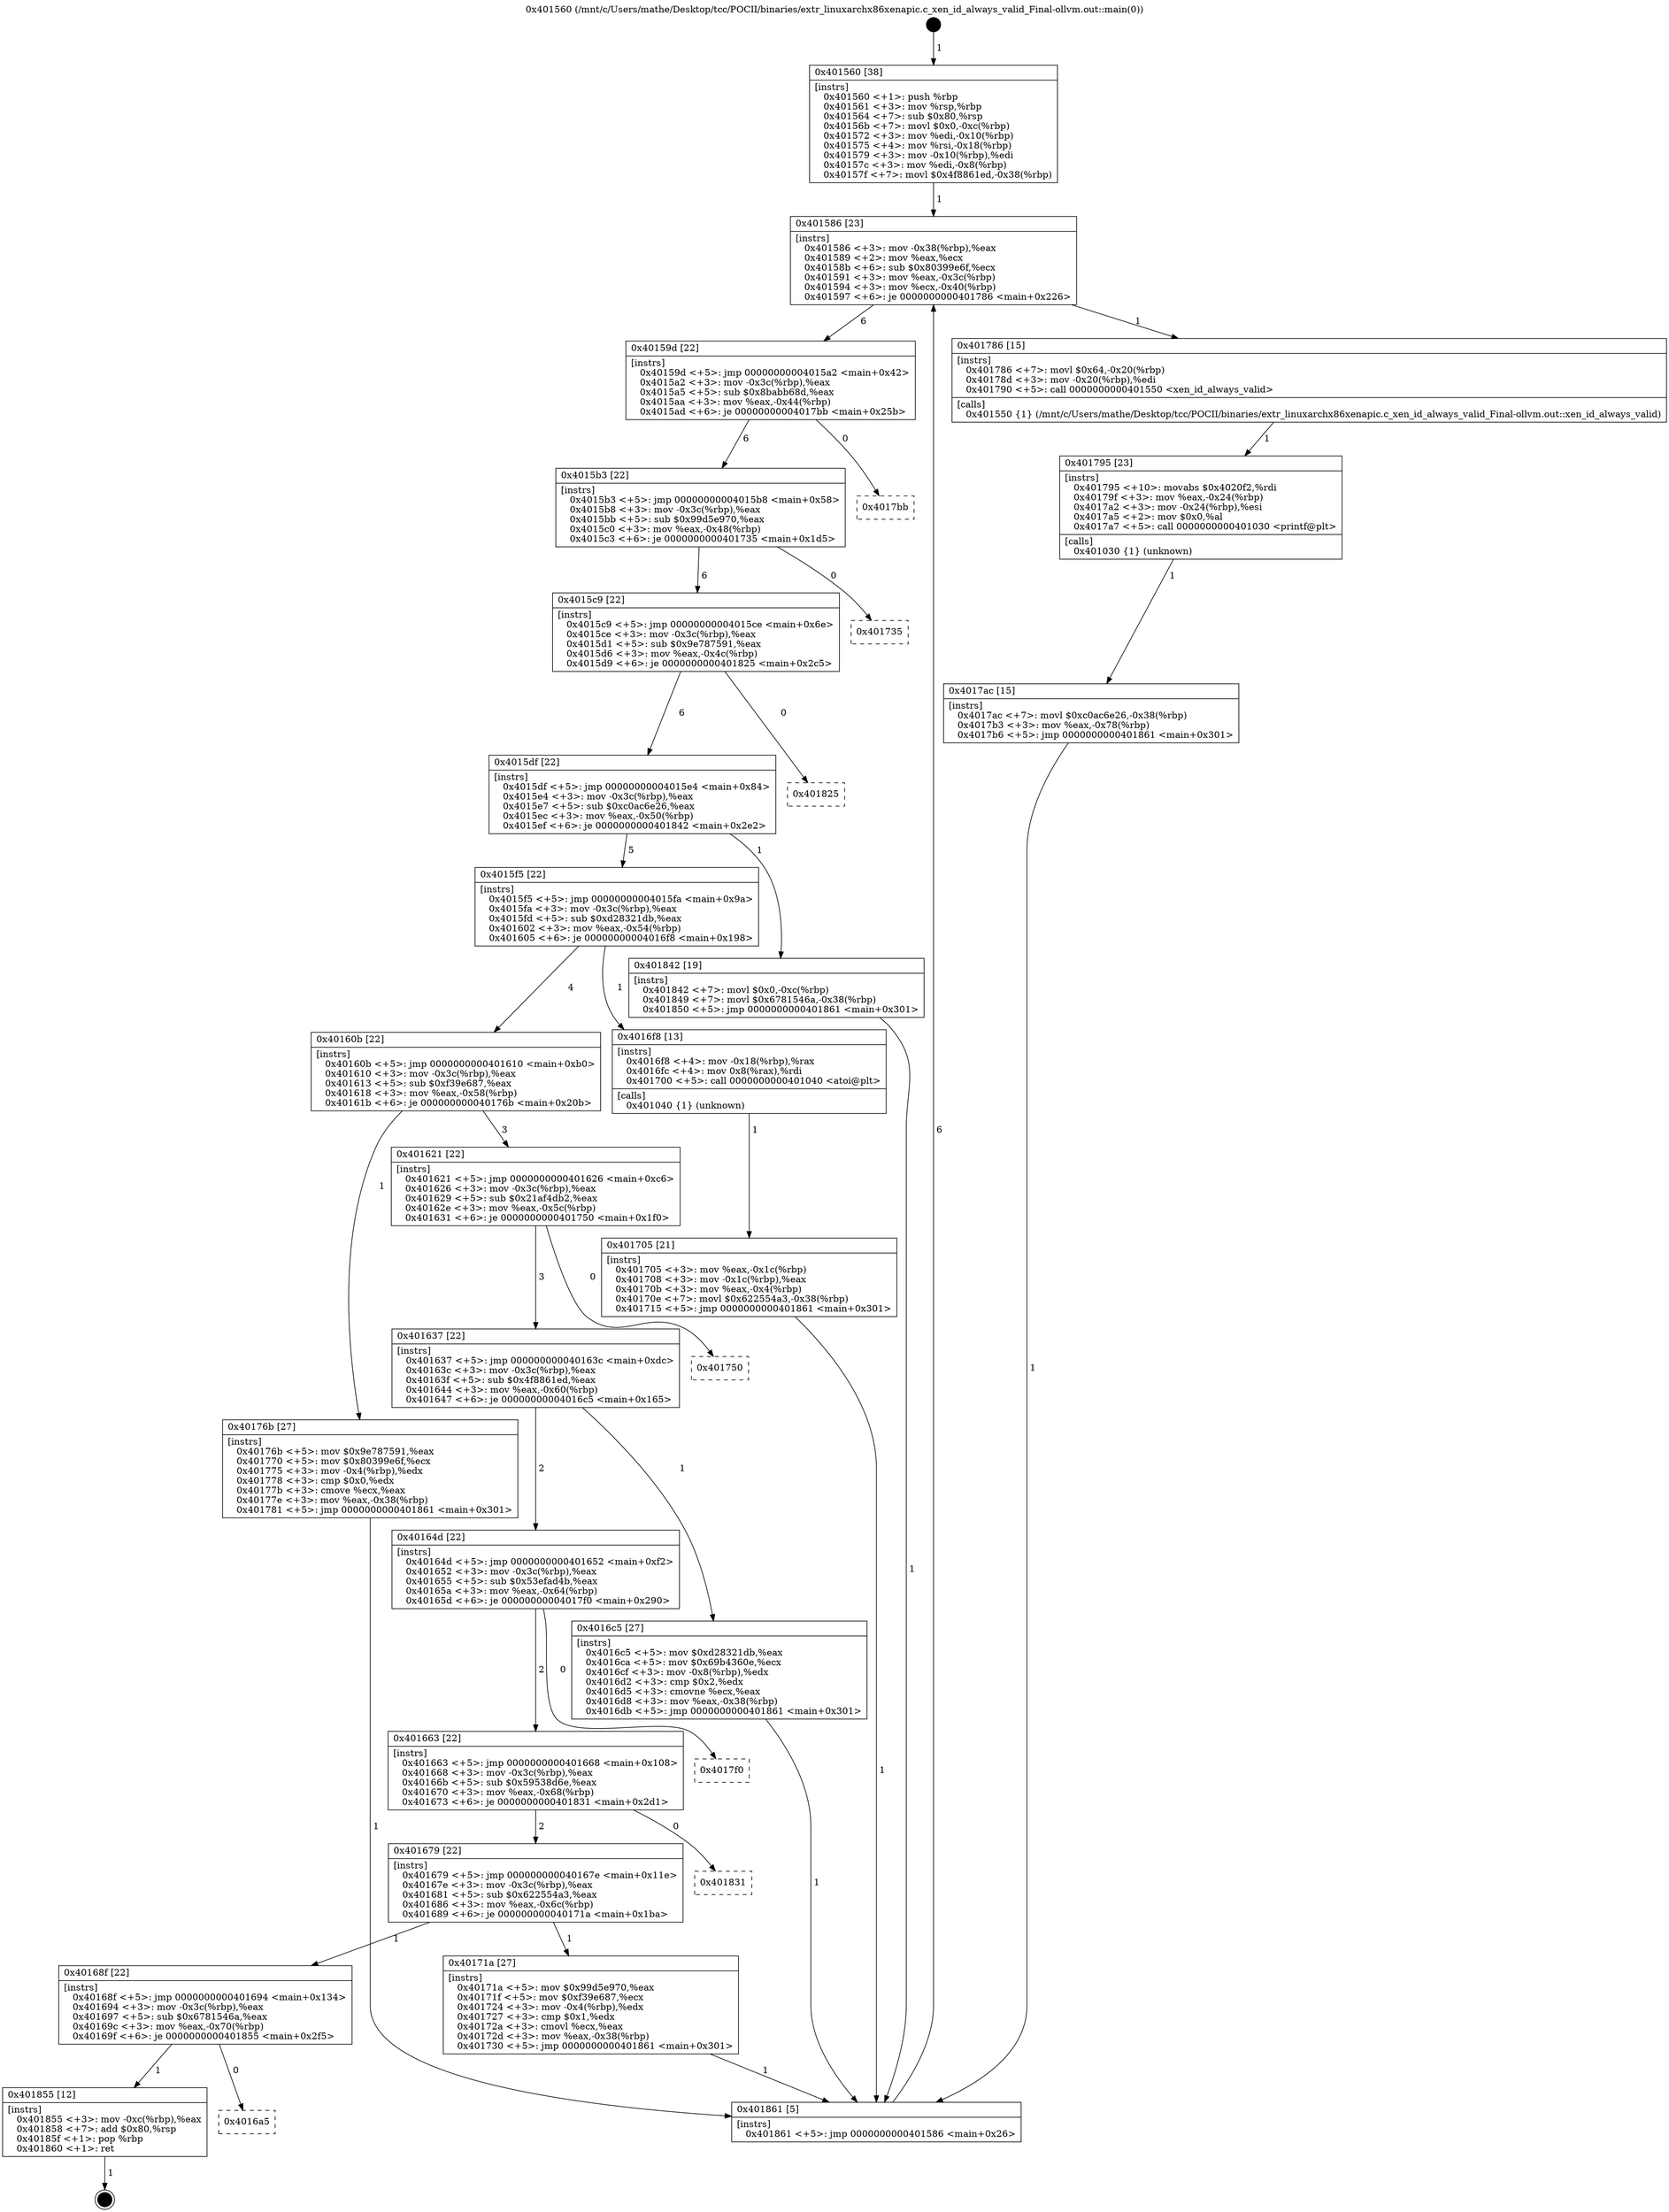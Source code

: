 digraph "0x401560" {
  label = "0x401560 (/mnt/c/Users/mathe/Desktop/tcc/POCII/binaries/extr_linuxarchx86xenapic.c_xen_id_always_valid_Final-ollvm.out::main(0))"
  labelloc = "t"
  node[shape=record]

  Entry [label="",width=0.3,height=0.3,shape=circle,fillcolor=black,style=filled]
  "0x401586" [label="{
     0x401586 [23]\l
     | [instrs]\l
     &nbsp;&nbsp;0x401586 \<+3\>: mov -0x38(%rbp),%eax\l
     &nbsp;&nbsp;0x401589 \<+2\>: mov %eax,%ecx\l
     &nbsp;&nbsp;0x40158b \<+6\>: sub $0x80399e6f,%ecx\l
     &nbsp;&nbsp;0x401591 \<+3\>: mov %eax,-0x3c(%rbp)\l
     &nbsp;&nbsp;0x401594 \<+3\>: mov %ecx,-0x40(%rbp)\l
     &nbsp;&nbsp;0x401597 \<+6\>: je 0000000000401786 \<main+0x226\>\l
  }"]
  "0x401786" [label="{
     0x401786 [15]\l
     | [instrs]\l
     &nbsp;&nbsp;0x401786 \<+7\>: movl $0x64,-0x20(%rbp)\l
     &nbsp;&nbsp;0x40178d \<+3\>: mov -0x20(%rbp),%edi\l
     &nbsp;&nbsp;0x401790 \<+5\>: call 0000000000401550 \<xen_id_always_valid\>\l
     | [calls]\l
     &nbsp;&nbsp;0x401550 \{1\} (/mnt/c/Users/mathe/Desktop/tcc/POCII/binaries/extr_linuxarchx86xenapic.c_xen_id_always_valid_Final-ollvm.out::xen_id_always_valid)\l
  }"]
  "0x40159d" [label="{
     0x40159d [22]\l
     | [instrs]\l
     &nbsp;&nbsp;0x40159d \<+5\>: jmp 00000000004015a2 \<main+0x42\>\l
     &nbsp;&nbsp;0x4015a2 \<+3\>: mov -0x3c(%rbp),%eax\l
     &nbsp;&nbsp;0x4015a5 \<+5\>: sub $0x8babb68d,%eax\l
     &nbsp;&nbsp;0x4015aa \<+3\>: mov %eax,-0x44(%rbp)\l
     &nbsp;&nbsp;0x4015ad \<+6\>: je 00000000004017bb \<main+0x25b\>\l
  }"]
  Exit [label="",width=0.3,height=0.3,shape=circle,fillcolor=black,style=filled,peripheries=2]
  "0x4017bb" [label="{
     0x4017bb\l
  }", style=dashed]
  "0x4015b3" [label="{
     0x4015b3 [22]\l
     | [instrs]\l
     &nbsp;&nbsp;0x4015b3 \<+5\>: jmp 00000000004015b8 \<main+0x58\>\l
     &nbsp;&nbsp;0x4015b8 \<+3\>: mov -0x3c(%rbp),%eax\l
     &nbsp;&nbsp;0x4015bb \<+5\>: sub $0x99d5e970,%eax\l
     &nbsp;&nbsp;0x4015c0 \<+3\>: mov %eax,-0x48(%rbp)\l
     &nbsp;&nbsp;0x4015c3 \<+6\>: je 0000000000401735 \<main+0x1d5\>\l
  }"]
  "0x4016a5" [label="{
     0x4016a5\l
  }", style=dashed]
  "0x401735" [label="{
     0x401735\l
  }", style=dashed]
  "0x4015c9" [label="{
     0x4015c9 [22]\l
     | [instrs]\l
     &nbsp;&nbsp;0x4015c9 \<+5\>: jmp 00000000004015ce \<main+0x6e\>\l
     &nbsp;&nbsp;0x4015ce \<+3\>: mov -0x3c(%rbp),%eax\l
     &nbsp;&nbsp;0x4015d1 \<+5\>: sub $0x9e787591,%eax\l
     &nbsp;&nbsp;0x4015d6 \<+3\>: mov %eax,-0x4c(%rbp)\l
     &nbsp;&nbsp;0x4015d9 \<+6\>: je 0000000000401825 \<main+0x2c5\>\l
  }"]
  "0x401855" [label="{
     0x401855 [12]\l
     | [instrs]\l
     &nbsp;&nbsp;0x401855 \<+3\>: mov -0xc(%rbp),%eax\l
     &nbsp;&nbsp;0x401858 \<+7\>: add $0x80,%rsp\l
     &nbsp;&nbsp;0x40185f \<+1\>: pop %rbp\l
     &nbsp;&nbsp;0x401860 \<+1\>: ret\l
  }"]
  "0x401825" [label="{
     0x401825\l
  }", style=dashed]
  "0x4015df" [label="{
     0x4015df [22]\l
     | [instrs]\l
     &nbsp;&nbsp;0x4015df \<+5\>: jmp 00000000004015e4 \<main+0x84\>\l
     &nbsp;&nbsp;0x4015e4 \<+3\>: mov -0x3c(%rbp),%eax\l
     &nbsp;&nbsp;0x4015e7 \<+5\>: sub $0xc0ac6e26,%eax\l
     &nbsp;&nbsp;0x4015ec \<+3\>: mov %eax,-0x50(%rbp)\l
     &nbsp;&nbsp;0x4015ef \<+6\>: je 0000000000401842 \<main+0x2e2\>\l
  }"]
  "0x4017ac" [label="{
     0x4017ac [15]\l
     | [instrs]\l
     &nbsp;&nbsp;0x4017ac \<+7\>: movl $0xc0ac6e26,-0x38(%rbp)\l
     &nbsp;&nbsp;0x4017b3 \<+3\>: mov %eax,-0x78(%rbp)\l
     &nbsp;&nbsp;0x4017b6 \<+5\>: jmp 0000000000401861 \<main+0x301\>\l
  }"]
  "0x401842" [label="{
     0x401842 [19]\l
     | [instrs]\l
     &nbsp;&nbsp;0x401842 \<+7\>: movl $0x0,-0xc(%rbp)\l
     &nbsp;&nbsp;0x401849 \<+7\>: movl $0x6781546a,-0x38(%rbp)\l
     &nbsp;&nbsp;0x401850 \<+5\>: jmp 0000000000401861 \<main+0x301\>\l
  }"]
  "0x4015f5" [label="{
     0x4015f5 [22]\l
     | [instrs]\l
     &nbsp;&nbsp;0x4015f5 \<+5\>: jmp 00000000004015fa \<main+0x9a\>\l
     &nbsp;&nbsp;0x4015fa \<+3\>: mov -0x3c(%rbp),%eax\l
     &nbsp;&nbsp;0x4015fd \<+5\>: sub $0xd28321db,%eax\l
     &nbsp;&nbsp;0x401602 \<+3\>: mov %eax,-0x54(%rbp)\l
     &nbsp;&nbsp;0x401605 \<+6\>: je 00000000004016f8 \<main+0x198\>\l
  }"]
  "0x401795" [label="{
     0x401795 [23]\l
     | [instrs]\l
     &nbsp;&nbsp;0x401795 \<+10\>: movabs $0x4020f2,%rdi\l
     &nbsp;&nbsp;0x40179f \<+3\>: mov %eax,-0x24(%rbp)\l
     &nbsp;&nbsp;0x4017a2 \<+3\>: mov -0x24(%rbp),%esi\l
     &nbsp;&nbsp;0x4017a5 \<+2\>: mov $0x0,%al\l
     &nbsp;&nbsp;0x4017a7 \<+5\>: call 0000000000401030 \<printf@plt\>\l
     | [calls]\l
     &nbsp;&nbsp;0x401030 \{1\} (unknown)\l
  }"]
  "0x4016f8" [label="{
     0x4016f8 [13]\l
     | [instrs]\l
     &nbsp;&nbsp;0x4016f8 \<+4\>: mov -0x18(%rbp),%rax\l
     &nbsp;&nbsp;0x4016fc \<+4\>: mov 0x8(%rax),%rdi\l
     &nbsp;&nbsp;0x401700 \<+5\>: call 0000000000401040 \<atoi@plt\>\l
     | [calls]\l
     &nbsp;&nbsp;0x401040 \{1\} (unknown)\l
  }"]
  "0x40160b" [label="{
     0x40160b [22]\l
     | [instrs]\l
     &nbsp;&nbsp;0x40160b \<+5\>: jmp 0000000000401610 \<main+0xb0\>\l
     &nbsp;&nbsp;0x401610 \<+3\>: mov -0x3c(%rbp),%eax\l
     &nbsp;&nbsp;0x401613 \<+5\>: sub $0xf39e687,%eax\l
     &nbsp;&nbsp;0x401618 \<+3\>: mov %eax,-0x58(%rbp)\l
     &nbsp;&nbsp;0x40161b \<+6\>: je 000000000040176b \<main+0x20b\>\l
  }"]
  "0x40168f" [label="{
     0x40168f [22]\l
     | [instrs]\l
     &nbsp;&nbsp;0x40168f \<+5\>: jmp 0000000000401694 \<main+0x134\>\l
     &nbsp;&nbsp;0x401694 \<+3\>: mov -0x3c(%rbp),%eax\l
     &nbsp;&nbsp;0x401697 \<+5\>: sub $0x6781546a,%eax\l
     &nbsp;&nbsp;0x40169c \<+3\>: mov %eax,-0x70(%rbp)\l
     &nbsp;&nbsp;0x40169f \<+6\>: je 0000000000401855 \<main+0x2f5\>\l
  }"]
  "0x40176b" [label="{
     0x40176b [27]\l
     | [instrs]\l
     &nbsp;&nbsp;0x40176b \<+5\>: mov $0x9e787591,%eax\l
     &nbsp;&nbsp;0x401770 \<+5\>: mov $0x80399e6f,%ecx\l
     &nbsp;&nbsp;0x401775 \<+3\>: mov -0x4(%rbp),%edx\l
     &nbsp;&nbsp;0x401778 \<+3\>: cmp $0x0,%edx\l
     &nbsp;&nbsp;0x40177b \<+3\>: cmove %ecx,%eax\l
     &nbsp;&nbsp;0x40177e \<+3\>: mov %eax,-0x38(%rbp)\l
     &nbsp;&nbsp;0x401781 \<+5\>: jmp 0000000000401861 \<main+0x301\>\l
  }"]
  "0x401621" [label="{
     0x401621 [22]\l
     | [instrs]\l
     &nbsp;&nbsp;0x401621 \<+5\>: jmp 0000000000401626 \<main+0xc6\>\l
     &nbsp;&nbsp;0x401626 \<+3\>: mov -0x3c(%rbp),%eax\l
     &nbsp;&nbsp;0x401629 \<+5\>: sub $0x21af4db2,%eax\l
     &nbsp;&nbsp;0x40162e \<+3\>: mov %eax,-0x5c(%rbp)\l
     &nbsp;&nbsp;0x401631 \<+6\>: je 0000000000401750 \<main+0x1f0\>\l
  }"]
  "0x40171a" [label="{
     0x40171a [27]\l
     | [instrs]\l
     &nbsp;&nbsp;0x40171a \<+5\>: mov $0x99d5e970,%eax\l
     &nbsp;&nbsp;0x40171f \<+5\>: mov $0xf39e687,%ecx\l
     &nbsp;&nbsp;0x401724 \<+3\>: mov -0x4(%rbp),%edx\l
     &nbsp;&nbsp;0x401727 \<+3\>: cmp $0x1,%edx\l
     &nbsp;&nbsp;0x40172a \<+3\>: cmovl %ecx,%eax\l
     &nbsp;&nbsp;0x40172d \<+3\>: mov %eax,-0x38(%rbp)\l
     &nbsp;&nbsp;0x401730 \<+5\>: jmp 0000000000401861 \<main+0x301\>\l
  }"]
  "0x401750" [label="{
     0x401750\l
  }", style=dashed]
  "0x401637" [label="{
     0x401637 [22]\l
     | [instrs]\l
     &nbsp;&nbsp;0x401637 \<+5\>: jmp 000000000040163c \<main+0xdc\>\l
     &nbsp;&nbsp;0x40163c \<+3\>: mov -0x3c(%rbp),%eax\l
     &nbsp;&nbsp;0x40163f \<+5\>: sub $0x4f8861ed,%eax\l
     &nbsp;&nbsp;0x401644 \<+3\>: mov %eax,-0x60(%rbp)\l
     &nbsp;&nbsp;0x401647 \<+6\>: je 00000000004016c5 \<main+0x165\>\l
  }"]
  "0x401679" [label="{
     0x401679 [22]\l
     | [instrs]\l
     &nbsp;&nbsp;0x401679 \<+5\>: jmp 000000000040167e \<main+0x11e\>\l
     &nbsp;&nbsp;0x40167e \<+3\>: mov -0x3c(%rbp),%eax\l
     &nbsp;&nbsp;0x401681 \<+5\>: sub $0x622554a3,%eax\l
     &nbsp;&nbsp;0x401686 \<+3\>: mov %eax,-0x6c(%rbp)\l
     &nbsp;&nbsp;0x401689 \<+6\>: je 000000000040171a \<main+0x1ba\>\l
  }"]
  "0x4016c5" [label="{
     0x4016c5 [27]\l
     | [instrs]\l
     &nbsp;&nbsp;0x4016c5 \<+5\>: mov $0xd28321db,%eax\l
     &nbsp;&nbsp;0x4016ca \<+5\>: mov $0x69b4360e,%ecx\l
     &nbsp;&nbsp;0x4016cf \<+3\>: mov -0x8(%rbp),%edx\l
     &nbsp;&nbsp;0x4016d2 \<+3\>: cmp $0x2,%edx\l
     &nbsp;&nbsp;0x4016d5 \<+3\>: cmovne %ecx,%eax\l
     &nbsp;&nbsp;0x4016d8 \<+3\>: mov %eax,-0x38(%rbp)\l
     &nbsp;&nbsp;0x4016db \<+5\>: jmp 0000000000401861 \<main+0x301\>\l
  }"]
  "0x40164d" [label="{
     0x40164d [22]\l
     | [instrs]\l
     &nbsp;&nbsp;0x40164d \<+5\>: jmp 0000000000401652 \<main+0xf2\>\l
     &nbsp;&nbsp;0x401652 \<+3\>: mov -0x3c(%rbp),%eax\l
     &nbsp;&nbsp;0x401655 \<+5\>: sub $0x53efad4b,%eax\l
     &nbsp;&nbsp;0x40165a \<+3\>: mov %eax,-0x64(%rbp)\l
     &nbsp;&nbsp;0x40165d \<+6\>: je 00000000004017f0 \<main+0x290\>\l
  }"]
  "0x401861" [label="{
     0x401861 [5]\l
     | [instrs]\l
     &nbsp;&nbsp;0x401861 \<+5\>: jmp 0000000000401586 \<main+0x26\>\l
  }"]
  "0x401560" [label="{
     0x401560 [38]\l
     | [instrs]\l
     &nbsp;&nbsp;0x401560 \<+1\>: push %rbp\l
     &nbsp;&nbsp;0x401561 \<+3\>: mov %rsp,%rbp\l
     &nbsp;&nbsp;0x401564 \<+7\>: sub $0x80,%rsp\l
     &nbsp;&nbsp;0x40156b \<+7\>: movl $0x0,-0xc(%rbp)\l
     &nbsp;&nbsp;0x401572 \<+3\>: mov %edi,-0x10(%rbp)\l
     &nbsp;&nbsp;0x401575 \<+4\>: mov %rsi,-0x18(%rbp)\l
     &nbsp;&nbsp;0x401579 \<+3\>: mov -0x10(%rbp),%edi\l
     &nbsp;&nbsp;0x40157c \<+3\>: mov %edi,-0x8(%rbp)\l
     &nbsp;&nbsp;0x40157f \<+7\>: movl $0x4f8861ed,-0x38(%rbp)\l
  }"]
  "0x401705" [label="{
     0x401705 [21]\l
     | [instrs]\l
     &nbsp;&nbsp;0x401705 \<+3\>: mov %eax,-0x1c(%rbp)\l
     &nbsp;&nbsp;0x401708 \<+3\>: mov -0x1c(%rbp),%eax\l
     &nbsp;&nbsp;0x40170b \<+3\>: mov %eax,-0x4(%rbp)\l
     &nbsp;&nbsp;0x40170e \<+7\>: movl $0x622554a3,-0x38(%rbp)\l
     &nbsp;&nbsp;0x401715 \<+5\>: jmp 0000000000401861 \<main+0x301\>\l
  }"]
  "0x401831" [label="{
     0x401831\l
  }", style=dashed]
  "0x4017f0" [label="{
     0x4017f0\l
  }", style=dashed]
  "0x401663" [label="{
     0x401663 [22]\l
     | [instrs]\l
     &nbsp;&nbsp;0x401663 \<+5\>: jmp 0000000000401668 \<main+0x108\>\l
     &nbsp;&nbsp;0x401668 \<+3\>: mov -0x3c(%rbp),%eax\l
     &nbsp;&nbsp;0x40166b \<+5\>: sub $0x59538d6e,%eax\l
     &nbsp;&nbsp;0x401670 \<+3\>: mov %eax,-0x68(%rbp)\l
     &nbsp;&nbsp;0x401673 \<+6\>: je 0000000000401831 \<main+0x2d1\>\l
  }"]
  Entry -> "0x401560" [label=" 1"]
  "0x401586" -> "0x401786" [label=" 1"]
  "0x401586" -> "0x40159d" [label=" 6"]
  "0x401855" -> Exit [label=" 1"]
  "0x40159d" -> "0x4017bb" [label=" 0"]
  "0x40159d" -> "0x4015b3" [label=" 6"]
  "0x40168f" -> "0x4016a5" [label=" 0"]
  "0x4015b3" -> "0x401735" [label=" 0"]
  "0x4015b3" -> "0x4015c9" [label=" 6"]
  "0x40168f" -> "0x401855" [label=" 1"]
  "0x4015c9" -> "0x401825" [label=" 0"]
  "0x4015c9" -> "0x4015df" [label=" 6"]
  "0x401842" -> "0x401861" [label=" 1"]
  "0x4015df" -> "0x401842" [label=" 1"]
  "0x4015df" -> "0x4015f5" [label=" 5"]
  "0x4017ac" -> "0x401861" [label=" 1"]
  "0x4015f5" -> "0x4016f8" [label=" 1"]
  "0x4015f5" -> "0x40160b" [label=" 4"]
  "0x401795" -> "0x4017ac" [label=" 1"]
  "0x40160b" -> "0x40176b" [label=" 1"]
  "0x40160b" -> "0x401621" [label=" 3"]
  "0x401786" -> "0x401795" [label=" 1"]
  "0x401621" -> "0x401750" [label=" 0"]
  "0x401621" -> "0x401637" [label=" 3"]
  "0x40176b" -> "0x401861" [label=" 1"]
  "0x401637" -> "0x4016c5" [label=" 1"]
  "0x401637" -> "0x40164d" [label=" 2"]
  "0x4016c5" -> "0x401861" [label=" 1"]
  "0x401560" -> "0x401586" [label=" 1"]
  "0x401861" -> "0x401586" [label=" 6"]
  "0x4016f8" -> "0x401705" [label=" 1"]
  "0x401705" -> "0x401861" [label=" 1"]
  "0x401679" -> "0x40168f" [label=" 1"]
  "0x40164d" -> "0x4017f0" [label=" 0"]
  "0x40164d" -> "0x401663" [label=" 2"]
  "0x401679" -> "0x40171a" [label=" 1"]
  "0x401663" -> "0x401831" [label=" 0"]
  "0x401663" -> "0x401679" [label=" 2"]
  "0x40171a" -> "0x401861" [label=" 1"]
}
